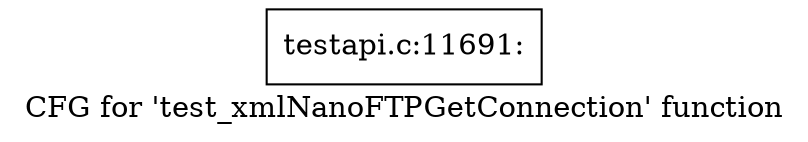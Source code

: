 digraph "CFG for 'test_xmlNanoFTPGetConnection' function" {
	label="CFG for 'test_xmlNanoFTPGetConnection' function";

	Node0x46b44f0 [shape=record,label="{testapi.c:11691:}"];
}
